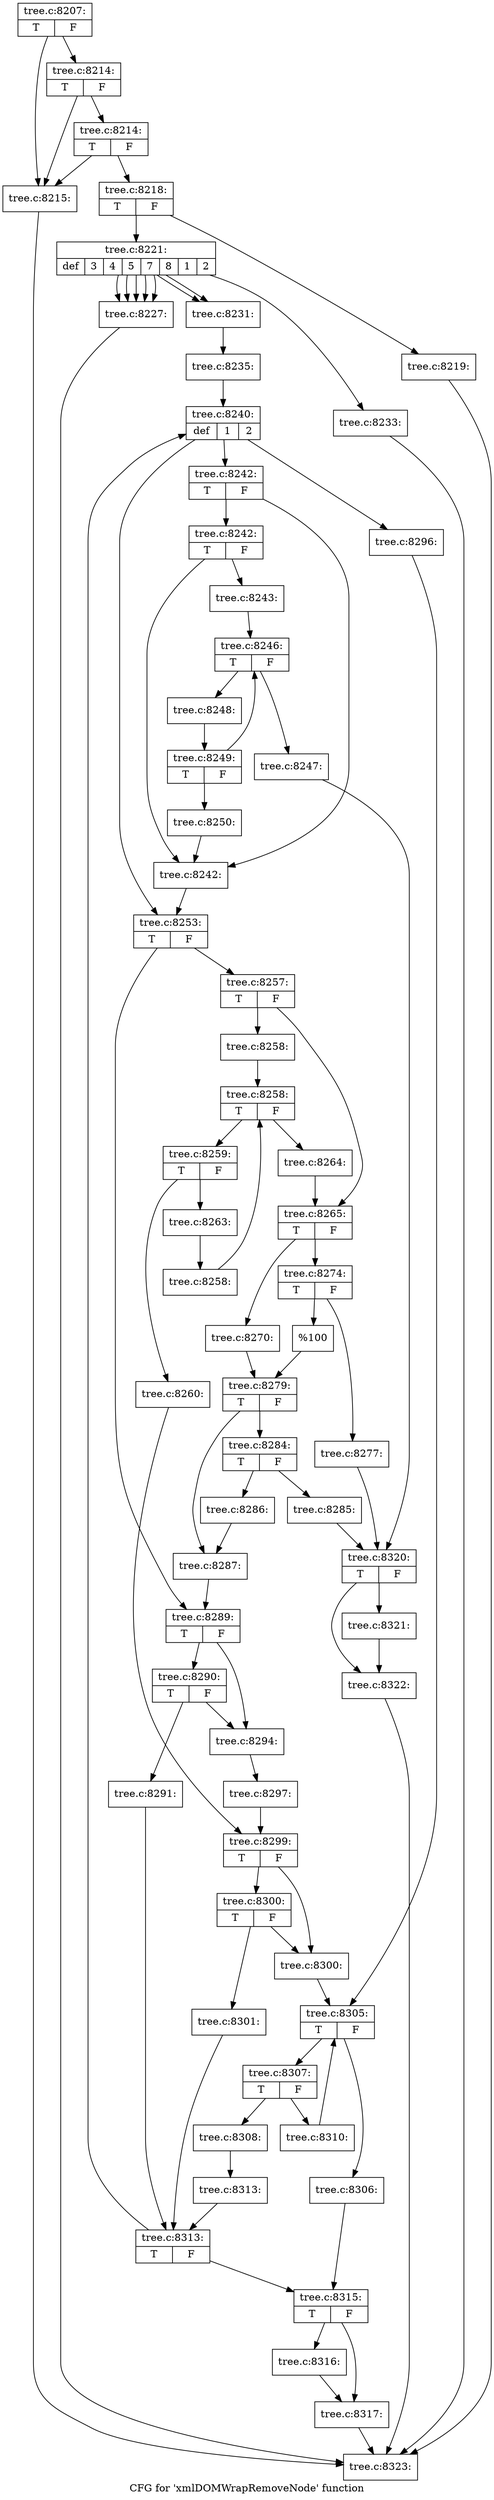 digraph "CFG for 'xmlDOMWrapRemoveNode' function" {
	label="CFG for 'xmlDOMWrapRemoveNode' function";

	Node0x46ecff0 [shape=record,label="{tree.c:8207:|{<s0>T|<s1>F}}"];
	Node0x46ecff0 -> Node0x46fb310;
	Node0x46ecff0 -> Node0x46fb430;
	Node0x46fb430 [shape=record,label="{tree.c:8214:|{<s0>T|<s1>F}}"];
	Node0x46fb430 -> Node0x46fb310;
	Node0x46fb430 -> Node0x46fb3b0;
	Node0x46fb3b0 [shape=record,label="{tree.c:8214:|{<s0>T|<s1>F}}"];
	Node0x46fb3b0 -> Node0x46fb310;
	Node0x46fb3b0 -> Node0x46fb360;
	Node0x46fb310 [shape=record,label="{tree.c:8215:}"];
	Node0x46fb310 -> Node0x46ecbd0;
	Node0x46fb360 [shape=record,label="{tree.c:8218:|{<s0>T|<s1>F}}"];
	Node0x46fb360 -> Node0x46fbee0;
	Node0x46fb360 -> Node0x46fbf30;
	Node0x46fbee0 [shape=record,label="{tree.c:8219:}"];
	Node0x46fbee0 -> Node0x46ecbd0;
	Node0x46fbf30 [shape=record,label="{tree.c:8221:|{<s0>def|<s1>3|<s2>4|<s3>5|<s4>7|<s5>8|<s6>1|<s7>2}}"];
	Node0x46fbf30 -> Node0x46fc690;
	Node0x46fbf30 -> Node0x46fc9d0;
	Node0x46fbf30 -> Node0x46fc9d0;
	Node0x46fbf30 -> Node0x46fc9d0;
	Node0x46fbf30 -> Node0x46fc9d0;
	Node0x46fbf30 -> Node0x46fc9d0;
	Node0x46fbf30 -> Node0x46fcce0;
	Node0x46fbf30 -> Node0x46fcce0;
	Node0x46fc9d0 [shape=record,label="{tree.c:8227:}"];
	Node0x46fc9d0 -> Node0x46ecbd0;
	Node0x46fcce0 [shape=record,label="{tree.c:8231:}"];
	Node0x46fcce0 -> Node0x46fc480;
	Node0x46fc690 [shape=record,label="{tree.c:8233:}"];
	Node0x46fc690 -> Node0x46ecbd0;
	Node0x46fc480 [shape=record,label="{tree.c:8235:}"];
	Node0x46fc480 -> Node0x46fd1b0;
	Node0x46fd1b0 [shape=record,label="{tree.c:8240:|{<s0>def|<s1>1|<s2>2}}"];
	Node0x46fd1b0 -> Node0x46fd680;
	Node0x46fd1b0 -> Node0x46fd9c0;
	Node0x46fd1b0 -> Node0x46ff2a0;
	Node0x46fd9c0 [shape=record,label="{tree.c:8242:|{<s0>T|<s1>F}}"];
	Node0x46fd9c0 -> Node0x46fdb50;
	Node0x46fd9c0 -> Node0x46fdb00;
	Node0x46fdb50 [shape=record,label="{tree.c:8242:|{<s0>T|<s1>F}}"];
	Node0x46fdb50 -> Node0x46fdab0;
	Node0x46fdb50 -> Node0x46fdb00;
	Node0x46fdab0 [shape=record,label="{tree.c:8243:}"];
	Node0x46fdab0 -> Node0x46fe3e0;
	Node0x46fe3e0 [shape=record,label="{tree.c:8246:|{<s0>T|<s1>F}}"];
	Node0x46fe3e0 -> Node0x46fe710;
	Node0x46fe3e0 -> Node0x46fe760;
	Node0x46fe710 [shape=record,label="{tree.c:8247:}"];
	Node0x46fe710 -> Node0x46ff590;
	Node0x46fe760 [shape=record,label="{tree.c:8248:}"];
	Node0x46fe760 -> Node0x46fe390;
	Node0x46fe390 [shape=record,label="{tree.c:8249:|{<s0>T|<s1>F}}"];
	Node0x46fe390 -> Node0x46fe3e0;
	Node0x46fe390 -> Node0x46fe340;
	Node0x46fe340 [shape=record,label="{tree.c:8250:}"];
	Node0x46fe340 -> Node0x46fdb00;
	Node0x46fdb00 [shape=record,label="{tree.c:8242:}"];
	Node0x46fdb00 -> Node0x46ff2a0;
	Node0x46ff2a0 [shape=record,label="{tree.c:8253:|{<s0>T|<s1>F}}"];
	Node0x46ff2a0 -> Node0x46fff30;
	Node0x46ff2a0 -> Node0x46fff80;
	Node0x46fff30 [shape=record,label="{tree.c:8257:|{<s0>T|<s1>F}}"];
	Node0x46fff30 -> Node0x4700470;
	Node0x46fff30 -> Node0x47004c0;
	Node0x4700470 [shape=record,label="{tree.c:8258:}"];
	Node0x4700470 -> Node0x4700a90;
	Node0x4700a90 [shape=record,label="{tree.c:8258:|{<s0>T|<s1>F}}"];
	Node0x4700a90 -> Node0x4700d10;
	Node0x4700a90 -> Node0x47007b0;
	Node0x4700d10 [shape=record,label="{tree.c:8259:|{<s0>T|<s1>F}}"];
	Node0x4700d10 -> Node0x47010b0;
	Node0x4700d10 -> Node0x4701100;
	Node0x47010b0 [shape=record,label="{tree.c:8260:}"];
	Node0x47010b0 -> Node0x4701c30;
	Node0x4701100 [shape=record,label="{tree.c:8263:}"];
	Node0x4701100 -> Node0x4700c80;
	Node0x4700c80 [shape=record,label="{tree.c:8258:}"];
	Node0x4700c80 -> Node0x4700a90;
	Node0x47007b0 [shape=record,label="{tree.c:8264:}"];
	Node0x47007b0 -> Node0x47004c0;
	Node0x47004c0 [shape=record,label="{tree.c:8265:|{<s0>T|<s1>F}}"];
	Node0x47004c0 -> Node0x4702570;
	Node0x47004c0 -> Node0x4702610;
	Node0x4702570 [shape=record,label="{tree.c:8270:}"];
	Node0x4702570 -> Node0x47025c0;
	Node0x4702610 [shape=record,label="{tree.c:8274:|{<s0>T|<s1>F}}"];
	Node0x4702610 -> Node0x4703350;
	Node0x4702610 -> Node0x4703680;
	Node0x4703350 [shape=record,label="{tree.c:8277:}"];
	Node0x4703350 -> Node0x46ff590;
	Node0x4703680 [shape=record,label="{%100}"];
	Node0x4703680 -> Node0x47025c0;
	Node0x47025c0 [shape=record,label="{tree.c:8279:|{<s0>T|<s1>F}}"];
	Node0x47025c0 -> Node0x4703ea0;
	Node0x47025c0 -> Node0x4703ef0;
	Node0x4703ea0 [shape=record,label="{tree.c:8284:|{<s0>T|<s1>F}}"];
	Node0x4703ea0 -> Node0x4704230;
	Node0x4703ea0 -> Node0x4704280;
	Node0x4704230 [shape=record,label="{tree.c:8285:}"];
	Node0x4704230 -> Node0x46ff590;
	Node0x4704280 [shape=record,label="{tree.c:8286:}"];
	Node0x4704280 -> Node0x4703ef0;
	Node0x4703ef0 [shape=record,label="{tree.c:8287:}"];
	Node0x4703ef0 -> Node0x46fff80;
	Node0x46fff80 [shape=record,label="{tree.c:8289:|{<s0>T|<s1>F}}"];
	Node0x46fff80 -> Node0x4704ee0;
	Node0x46fff80 -> Node0x4704e90;
	Node0x4704ee0 [shape=record,label="{tree.c:8290:|{<s0>T|<s1>F}}"];
	Node0x4704ee0 -> Node0x4704e40;
	Node0x4704ee0 -> Node0x4704e90;
	Node0x4704e40 [shape=record,label="{tree.c:8291:}"];
	Node0x4704e40 -> Node0x46fd160;
	Node0x4704e90 [shape=record,label="{tree.c:8294:}"];
	Node0x4704e90 -> Node0x46fd470;
	Node0x46fd680 [shape=record,label="{tree.c:8296:}"];
	Node0x46fd680 -> Node0x4705770;
	Node0x46fd470 [shape=record,label="{tree.c:8297:}"];
	Node0x46fd470 -> Node0x4701c30;
	Node0x4701c30 [shape=record,label="{tree.c:8299:|{<s0>T|<s1>F}}"];
	Node0x4701c30 -> Node0x4705a20;
	Node0x4701c30 -> Node0x47059d0;
	Node0x4705a20 [shape=record,label="{tree.c:8300:|{<s0>T|<s1>F}}"];
	Node0x4705a20 -> Node0x4705980;
	Node0x4705a20 -> Node0x47059d0;
	Node0x4705980 [shape=record,label="{tree.c:8301:}"];
	Node0x4705980 -> Node0x46fd160;
	Node0x47059d0 [shape=record,label="{tree.c:8300:}"];
	Node0x47059d0 -> Node0x4705770;
	Node0x4705770 [shape=record,label="{tree.c:8305:|{<s0>T|<s1>F}}"];
	Node0x4705770 -> Node0x4706660;
	Node0x4705770 -> Node0x47066b0;
	Node0x4706660 [shape=record,label="{tree.c:8306:}"];
	Node0x4706660 -> Node0x46fd110;
	Node0x47066b0 [shape=record,label="{tree.c:8307:|{<s0>T|<s1>F}}"];
	Node0x47066b0 -> Node0x4706a60;
	Node0x47066b0 -> Node0x4706b00;
	Node0x4706a60 [shape=record,label="{tree.c:8308:}"];
	Node0x4706a60 -> Node0x4706ab0;
	Node0x4706b00 [shape=record,label="{tree.c:8310:}"];
	Node0x4706b00 -> Node0x4705770;
	Node0x4706ab0 [shape=record,label="{tree.c:8313:}"];
	Node0x4706ab0 -> Node0x46fd160;
	Node0x46fd160 [shape=record,label="{tree.c:8313:|{<s0>T|<s1>F}}"];
	Node0x46fd160 -> Node0x46fd1b0;
	Node0x46fd160 -> Node0x46fd110;
	Node0x46fd110 [shape=record,label="{tree.c:8315:|{<s0>T|<s1>F}}"];
	Node0x46fd110 -> Node0x4707970;
	Node0x46fd110 -> Node0x47079c0;
	Node0x4707970 [shape=record,label="{tree.c:8316:}"];
	Node0x4707970 -> Node0x47079c0;
	Node0x47079c0 [shape=record,label="{tree.c:8317:}"];
	Node0x47079c0 -> Node0x46ecbd0;
	Node0x46ff590 [shape=record,label="{tree.c:8320:|{<s0>T|<s1>F}}"];
	Node0x46ff590 -> Node0x4708060;
	Node0x46ff590 -> Node0x47080b0;
	Node0x4708060 [shape=record,label="{tree.c:8321:}"];
	Node0x4708060 -> Node0x47080b0;
	Node0x47080b0 [shape=record,label="{tree.c:8322:}"];
	Node0x47080b0 -> Node0x46ecbd0;
	Node0x46ecbd0 [shape=record,label="{tree.c:8323:}"];
}
